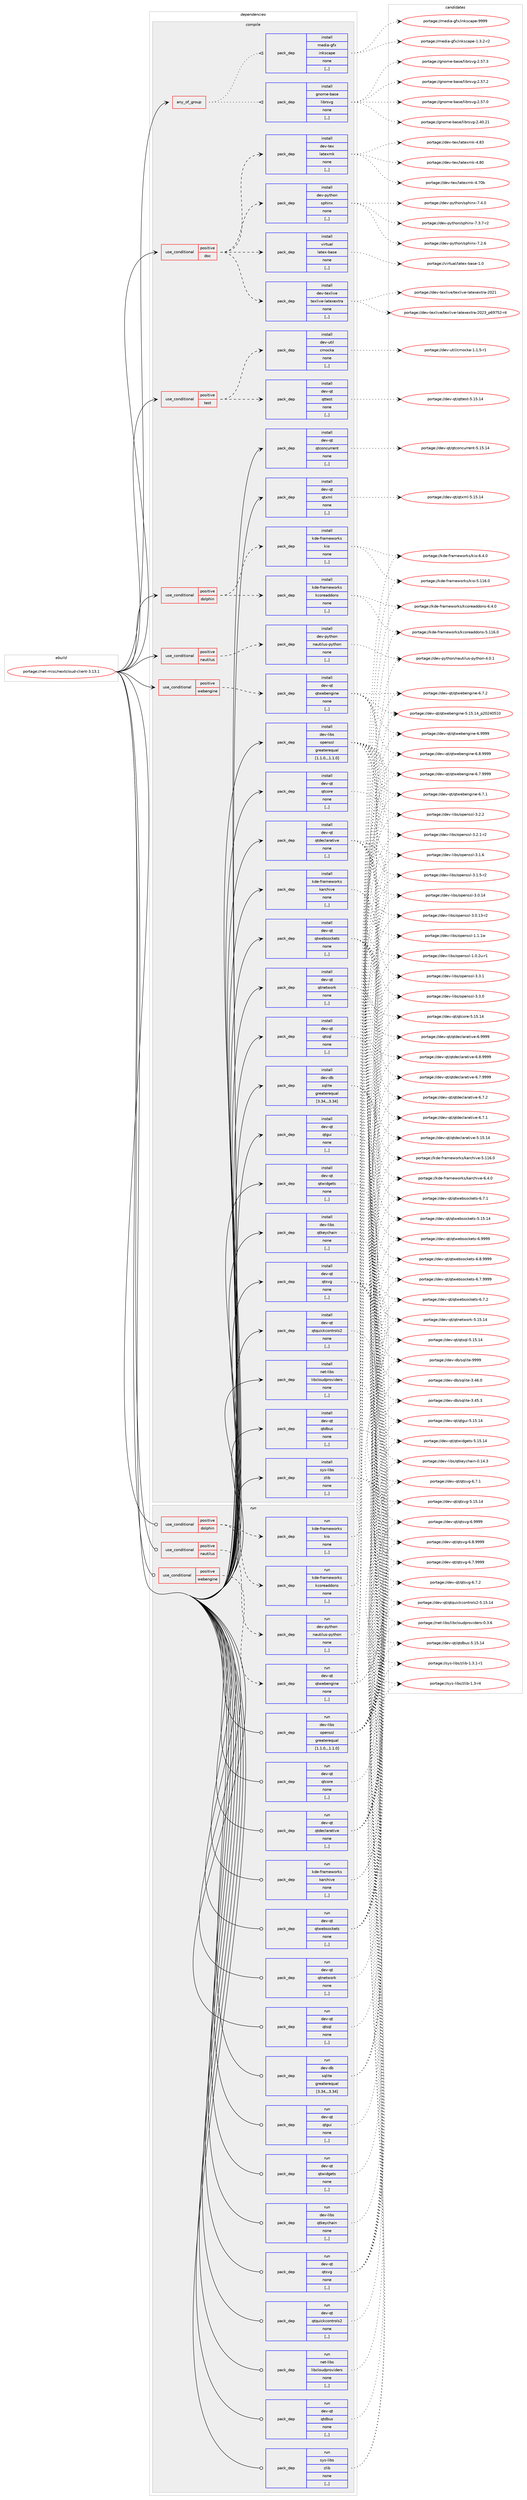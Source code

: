 digraph prolog {

# *************
# Graph options
# *************

newrank=true;
concentrate=true;
compound=true;
graph [rankdir=LR,fontname=Helvetica,fontsize=10,ranksep=1.5];#, ranksep=2.5, nodesep=0.2];
edge  [arrowhead=vee];
node  [fontname=Helvetica,fontsize=10];

# **********
# The ebuild
# **********

subgraph cluster_leftcol {
color=gray;
rank=same;
label=<<i>ebuild</i>>;
id [label="portage://net-misc/nextcloud-client-3.13.1", color=red, width=4, href="../net-misc/nextcloud-client-3.13.1.svg"];
}

# ****************
# The dependencies
# ****************

subgraph cluster_midcol {
color=gray;
label=<<i>dependencies</i>>;
subgraph cluster_compile {
fillcolor="#eeeeee";
style=filled;
label=<<i>compile</i>>;
subgraph any2489 {
dependency370262 [label=<<TABLE BORDER="0" CELLBORDER="1" CELLSPACING="0" CELLPADDING="4"><TR><TD CELLPADDING="10">any_of_group</TD></TR></TABLE>>, shape=none, color=red];subgraph pack269996 {
dependency370263 [label=<<TABLE BORDER="0" CELLBORDER="1" CELLSPACING="0" CELLPADDING="4" WIDTH="220"><TR><TD ROWSPAN="6" CELLPADDING="30">pack_dep</TD></TR><TR><TD WIDTH="110">install</TD></TR><TR><TD>gnome-base</TD></TR><TR><TD>librsvg</TD></TR><TR><TD>none</TD></TR><TR><TD>[,,]</TD></TR></TABLE>>, shape=none, color=blue];
}
dependency370262:e -> dependency370263:w [weight=20,style="dotted",arrowhead="oinv"];
subgraph pack269997 {
dependency370264 [label=<<TABLE BORDER="0" CELLBORDER="1" CELLSPACING="0" CELLPADDING="4" WIDTH="220"><TR><TD ROWSPAN="6" CELLPADDING="30">pack_dep</TD></TR><TR><TD WIDTH="110">install</TD></TR><TR><TD>media-gfx</TD></TR><TR><TD>inkscape</TD></TR><TR><TD>none</TD></TR><TR><TD>[,,]</TD></TR></TABLE>>, shape=none, color=blue];
}
dependency370262:e -> dependency370264:w [weight=20,style="dotted",arrowhead="oinv"];
}
id:e -> dependency370262:w [weight=20,style="solid",arrowhead="vee"];
subgraph cond97590 {
dependency370265 [label=<<TABLE BORDER="0" CELLBORDER="1" CELLSPACING="0" CELLPADDING="4"><TR><TD ROWSPAN="3" CELLPADDING="10">use_conditional</TD></TR><TR><TD>positive</TD></TR><TR><TD>doc</TD></TR></TABLE>>, shape=none, color=red];
subgraph pack269998 {
dependency370266 [label=<<TABLE BORDER="0" CELLBORDER="1" CELLSPACING="0" CELLPADDING="4" WIDTH="220"><TR><TD ROWSPAN="6" CELLPADDING="30">pack_dep</TD></TR><TR><TD WIDTH="110">install</TD></TR><TR><TD>dev-python</TD></TR><TR><TD>sphinx</TD></TR><TR><TD>none</TD></TR><TR><TD>[,,]</TD></TR></TABLE>>, shape=none, color=blue];
}
dependency370265:e -> dependency370266:w [weight=20,style="dashed",arrowhead="vee"];
subgraph pack269999 {
dependency370267 [label=<<TABLE BORDER="0" CELLBORDER="1" CELLSPACING="0" CELLPADDING="4" WIDTH="220"><TR><TD ROWSPAN="6" CELLPADDING="30">pack_dep</TD></TR><TR><TD WIDTH="110">install</TD></TR><TR><TD>dev-tex</TD></TR><TR><TD>latexmk</TD></TR><TR><TD>none</TD></TR><TR><TD>[,,]</TD></TR></TABLE>>, shape=none, color=blue];
}
dependency370265:e -> dependency370267:w [weight=20,style="dashed",arrowhead="vee"];
subgraph pack270000 {
dependency370268 [label=<<TABLE BORDER="0" CELLBORDER="1" CELLSPACING="0" CELLPADDING="4" WIDTH="220"><TR><TD ROWSPAN="6" CELLPADDING="30">pack_dep</TD></TR><TR><TD WIDTH="110">install</TD></TR><TR><TD>dev-texlive</TD></TR><TR><TD>texlive-latexextra</TD></TR><TR><TD>none</TD></TR><TR><TD>[,,]</TD></TR></TABLE>>, shape=none, color=blue];
}
dependency370265:e -> dependency370268:w [weight=20,style="dashed",arrowhead="vee"];
subgraph pack270001 {
dependency370269 [label=<<TABLE BORDER="0" CELLBORDER="1" CELLSPACING="0" CELLPADDING="4" WIDTH="220"><TR><TD ROWSPAN="6" CELLPADDING="30">pack_dep</TD></TR><TR><TD WIDTH="110">install</TD></TR><TR><TD>virtual</TD></TR><TR><TD>latex-base</TD></TR><TR><TD>none</TD></TR><TR><TD>[,,]</TD></TR></TABLE>>, shape=none, color=blue];
}
dependency370265:e -> dependency370269:w [weight=20,style="dashed",arrowhead="vee"];
}
id:e -> dependency370265:w [weight=20,style="solid",arrowhead="vee"];
subgraph cond97591 {
dependency370270 [label=<<TABLE BORDER="0" CELLBORDER="1" CELLSPACING="0" CELLPADDING="4"><TR><TD ROWSPAN="3" CELLPADDING="10">use_conditional</TD></TR><TR><TD>positive</TD></TR><TR><TD>dolphin</TD></TR></TABLE>>, shape=none, color=red];
subgraph pack270002 {
dependency370271 [label=<<TABLE BORDER="0" CELLBORDER="1" CELLSPACING="0" CELLPADDING="4" WIDTH="220"><TR><TD ROWSPAN="6" CELLPADDING="30">pack_dep</TD></TR><TR><TD WIDTH="110">install</TD></TR><TR><TD>kde-frameworks</TD></TR><TR><TD>kcoreaddons</TD></TR><TR><TD>none</TD></TR><TR><TD>[,,]</TD></TR></TABLE>>, shape=none, color=blue];
}
dependency370270:e -> dependency370271:w [weight=20,style="dashed",arrowhead="vee"];
subgraph pack270003 {
dependency370272 [label=<<TABLE BORDER="0" CELLBORDER="1" CELLSPACING="0" CELLPADDING="4" WIDTH="220"><TR><TD ROWSPAN="6" CELLPADDING="30">pack_dep</TD></TR><TR><TD WIDTH="110">install</TD></TR><TR><TD>kde-frameworks</TD></TR><TR><TD>kio</TD></TR><TR><TD>none</TD></TR><TR><TD>[,,]</TD></TR></TABLE>>, shape=none, color=blue];
}
dependency370270:e -> dependency370272:w [weight=20,style="dashed",arrowhead="vee"];
}
id:e -> dependency370270:w [weight=20,style="solid",arrowhead="vee"];
subgraph cond97592 {
dependency370273 [label=<<TABLE BORDER="0" CELLBORDER="1" CELLSPACING="0" CELLPADDING="4"><TR><TD ROWSPAN="3" CELLPADDING="10">use_conditional</TD></TR><TR><TD>positive</TD></TR><TR><TD>nautilus</TD></TR></TABLE>>, shape=none, color=red];
subgraph pack270004 {
dependency370274 [label=<<TABLE BORDER="0" CELLBORDER="1" CELLSPACING="0" CELLPADDING="4" WIDTH="220"><TR><TD ROWSPAN="6" CELLPADDING="30">pack_dep</TD></TR><TR><TD WIDTH="110">install</TD></TR><TR><TD>dev-python</TD></TR><TR><TD>nautilus-python</TD></TR><TR><TD>none</TD></TR><TR><TD>[,,]</TD></TR></TABLE>>, shape=none, color=blue];
}
dependency370273:e -> dependency370274:w [weight=20,style="dashed",arrowhead="vee"];
}
id:e -> dependency370273:w [weight=20,style="solid",arrowhead="vee"];
subgraph cond97593 {
dependency370275 [label=<<TABLE BORDER="0" CELLBORDER="1" CELLSPACING="0" CELLPADDING="4"><TR><TD ROWSPAN="3" CELLPADDING="10">use_conditional</TD></TR><TR><TD>positive</TD></TR><TR><TD>test</TD></TR></TABLE>>, shape=none, color=red];
subgraph pack270005 {
dependency370276 [label=<<TABLE BORDER="0" CELLBORDER="1" CELLSPACING="0" CELLPADDING="4" WIDTH="220"><TR><TD ROWSPAN="6" CELLPADDING="30">pack_dep</TD></TR><TR><TD WIDTH="110">install</TD></TR><TR><TD>dev-qt</TD></TR><TR><TD>qttest</TD></TR><TR><TD>none</TD></TR><TR><TD>[,,]</TD></TR></TABLE>>, shape=none, color=blue];
}
dependency370275:e -> dependency370276:w [weight=20,style="dashed",arrowhead="vee"];
subgraph pack270006 {
dependency370277 [label=<<TABLE BORDER="0" CELLBORDER="1" CELLSPACING="0" CELLPADDING="4" WIDTH="220"><TR><TD ROWSPAN="6" CELLPADDING="30">pack_dep</TD></TR><TR><TD WIDTH="110">install</TD></TR><TR><TD>dev-util</TD></TR><TR><TD>cmocka</TD></TR><TR><TD>none</TD></TR><TR><TD>[,,]</TD></TR></TABLE>>, shape=none, color=blue];
}
dependency370275:e -> dependency370277:w [weight=20,style="dashed",arrowhead="vee"];
}
id:e -> dependency370275:w [weight=20,style="solid",arrowhead="vee"];
subgraph cond97594 {
dependency370278 [label=<<TABLE BORDER="0" CELLBORDER="1" CELLSPACING="0" CELLPADDING="4"><TR><TD ROWSPAN="3" CELLPADDING="10">use_conditional</TD></TR><TR><TD>positive</TD></TR><TR><TD>webengine</TD></TR></TABLE>>, shape=none, color=red];
subgraph pack270007 {
dependency370279 [label=<<TABLE BORDER="0" CELLBORDER="1" CELLSPACING="0" CELLPADDING="4" WIDTH="220"><TR><TD ROWSPAN="6" CELLPADDING="30">pack_dep</TD></TR><TR><TD WIDTH="110">install</TD></TR><TR><TD>dev-qt</TD></TR><TR><TD>qtwebengine</TD></TR><TR><TD>none</TD></TR><TR><TD>[,,]</TD></TR></TABLE>>, shape=none, color=blue];
}
dependency370278:e -> dependency370279:w [weight=20,style="dashed",arrowhead="vee"];
}
id:e -> dependency370278:w [weight=20,style="solid",arrowhead="vee"];
subgraph pack270008 {
dependency370280 [label=<<TABLE BORDER="0" CELLBORDER="1" CELLSPACING="0" CELLPADDING="4" WIDTH="220"><TR><TD ROWSPAN="6" CELLPADDING="30">pack_dep</TD></TR><TR><TD WIDTH="110">install</TD></TR><TR><TD>dev-db</TD></TR><TR><TD>sqlite</TD></TR><TR><TD>greaterequal</TD></TR><TR><TD>[3.34,,,3.34]</TD></TR></TABLE>>, shape=none, color=blue];
}
id:e -> dependency370280:w [weight=20,style="solid",arrowhead="vee"];
subgraph pack270009 {
dependency370281 [label=<<TABLE BORDER="0" CELLBORDER="1" CELLSPACING="0" CELLPADDING="4" WIDTH="220"><TR><TD ROWSPAN="6" CELLPADDING="30">pack_dep</TD></TR><TR><TD WIDTH="110">install</TD></TR><TR><TD>dev-libs</TD></TR><TR><TD>openssl</TD></TR><TR><TD>greaterequal</TD></TR><TR><TD>[1.1.0,,,1.1.0]</TD></TR></TABLE>>, shape=none, color=blue];
}
id:e -> dependency370281:w [weight=20,style="solid",arrowhead="vee"];
subgraph pack270010 {
dependency370282 [label=<<TABLE BORDER="0" CELLBORDER="1" CELLSPACING="0" CELLPADDING="4" WIDTH="220"><TR><TD ROWSPAN="6" CELLPADDING="30">pack_dep</TD></TR><TR><TD WIDTH="110">install</TD></TR><TR><TD>dev-libs</TD></TR><TR><TD>qtkeychain</TD></TR><TR><TD>none</TD></TR><TR><TD>[,,]</TD></TR></TABLE>>, shape=none, color=blue];
}
id:e -> dependency370282:w [weight=20,style="solid",arrowhead="vee"];
subgraph pack270011 {
dependency370283 [label=<<TABLE BORDER="0" CELLBORDER="1" CELLSPACING="0" CELLPADDING="4" WIDTH="220"><TR><TD ROWSPAN="6" CELLPADDING="30">pack_dep</TD></TR><TR><TD WIDTH="110">install</TD></TR><TR><TD>dev-qt</TD></TR><TR><TD>qtconcurrent</TD></TR><TR><TD>none</TD></TR><TR><TD>[,,]</TD></TR></TABLE>>, shape=none, color=blue];
}
id:e -> dependency370283:w [weight=20,style="solid",arrowhead="vee"];
subgraph pack270012 {
dependency370284 [label=<<TABLE BORDER="0" CELLBORDER="1" CELLSPACING="0" CELLPADDING="4" WIDTH="220"><TR><TD ROWSPAN="6" CELLPADDING="30">pack_dep</TD></TR><TR><TD WIDTH="110">install</TD></TR><TR><TD>dev-qt</TD></TR><TR><TD>qtcore</TD></TR><TR><TD>none</TD></TR><TR><TD>[,,]</TD></TR></TABLE>>, shape=none, color=blue];
}
id:e -> dependency370284:w [weight=20,style="solid",arrowhead="vee"];
subgraph pack270013 {
dependency370285 [label=<<TABLE BORDER="0" CELLBORDER="1" CELLSPACING="0" CELLPADDING="4" WIDTH="220"><TR><TD ROWSPAN="6" CELLPADDING="30">pack_dep</TD></TR><TR><TD WIDTH="110">install</TD></TR><TR><TD>dev-qt</TD></TR><TR><TD>qtdbus</TD></TR><TR><TD>none</TD></TR><TR><TD>[,,]</TD></TR></TABLE>>, shape=none, color=blue];
}
id:e -> dependency370285:w [weight=20,style="solid",arrowhead="vee"];
subgraph pack270014 {
dependency370286 [label=<<TABLE BORDER="0" CELLBORDER="1" CELLSPACING="0" CELLPADDING="4" WIDTH="220"><TR><TD ROWSPAN="6" CELLPADDING="30">pack_dep</TD></TR><TR><TD WIDTH="110">install</TD></TR><TR><TD>dev-qt</TD></TR><TR><TD>qtdeclarative</TD></TR><TR><TD>none</TD></TR><TR><TD>[,,]</TD></TR></TABLE>>, shape=none, color=blue];
}
id:e -> dependency370286:w [weight=20,style="solid",arrowhead="vee"];
subgraph pack270015 {
dependency370287 [label=<<TABLE BORDER="0" CELLBORDER="1" CELLSPACING="0" CELLPADDING="4" WIDTH="220"><TR><TD ROWSPAN="6" CELLPADDING="30">pack_dep</TD></TR><TR><TD WIDTH="110">install</TD></TR><TR><TD>dev-qt</TD></TR><TR><TD>qtgui</TD></TR><TR><TD>none</TD></TR><TR><TD>[,,]</TD></TR></TABLE>>, shape=none, color=blue];
}
id:e -> dependency370287:w [weight=20,style="solid",arrowhead="vee"];
subgraph pack270016 {
dependency370288 [label=<<TABLE BORDER="0" CELLBORDER="1" CELLSPACING="0" CELLPADDING="4" WIDTH="220"><TR><TD ROWSPAN="6" CELLPADDING="30">pack_dep</TD></TR><TR><TD WIDTH="110">install</TD></TR><TR><TD>dev-qt</TD></TR><TR><TD>qtnetwork</TD></TR><TR><TD>none</TD></TR><TR><TD>[,,]</TD></TR></TABLE>>, shape=none, color=blue];
}
id:e -> dependency370288:w [weight=20,style="solid",arrowhead="vee"];
subgraph pack270017 {
dependency370289 [label=<<TABLE BORDER="0" CELLBORDER="1" CELLSPACING="0" CELLPADDING="4" WIDTH="220"><TR><TD ROWSPAN="6" CELLPADDING="30">pack_dep</TD></TR><TR><TD WIDTH="110">install</TD></TR><TR><TD>dev-qt</TD></TR><TR><TD>qtquickcontrols2</TD></TR><TR><TD>none</TD></TR><TR><TD>[,,]</TD></TR></TABLE>>, shape=none, color=blue];
}
id:e -> dependency370289:w [weight=20,style="solid",arrowhead="vee"];
subgraph pack270018 {
dependency370290 [label=<<TABLE BORDER="0" CELLBORDER="1" CELLSPACING="0" CELLPADDING="4" WIDTH="220"><TR><TD ROWSPAN="6" CELLPADDING="30">pack_dep</TD></TR><TR><TD WIDTH="110">install</TD></TR><TR><TD>dev-qt</TD></TR><TR><TD>qtsql</TD></TR><TR><TD>none</TD></TR><TR><TD>[,,]</TD></TR></TABLE>>, shape=none, color=blue];
}
id:e -> dependency370290:w [weight=20,style="solid",arrowhead="vee"];
subgraph pack270019 {
dependency370291 [label=<<TABLE BORDER="0" CELLBORDER="1" CELLSPACING="0" CELLPADDING="4" WIDTH="220"><TR><TD ROWSPAN="6" CELLPADDING="30">pack_dep</TD></TR><TR><TD WIDTH="110">install</TD></TR><TR><TD>dev-qt</TD></TR><TR><TD>qtsvg</TD></TR><TR><TD>none</TD></TR><TR><TD>[,,]</TD></TR></TABLE>>, shape=none, color=blue];
}
id:e -> dependency370291:w [weight=20,style="solid",arrowhead="vee"];
subgraph pack270020 {
dependency370292 [label=<<TABLE BORDER="0" CELLBORDER="1" CELLSPACING="0" CELLPADDING="4" WIDTH="220"><TR><TD ROWSPAN="6" CELLPADDING="30">pack_dep</TD></TR><TR><TD WIDTH="110">install</TD></TR><TR><TD>dev-qt</TD></TR><TR><TD>qtwebsockets</TD></TR><TR><TD>none</TD></TR><TR><TD>[,,]</TD></TR></TABLE>>, shape=none, color=blue];
}
id:e -> dependency370292:w [weight=20,style="solid",arrowhead="vee"];
subgraph pack270021 {
dependency370293 [label=<<TABLE BORDER="0" CELLBORDER="1" CELLSPACING="0" CELLPADDING="4" WIDTH="220"><TR><TD ROWSPAN="6" CELLPADDING="30">pack_dep</TD></TR><TR><TD WIDTH="110">install</TD></TR><TR><TD>dev-qt</TD></TR><TR><TD>qtwidgets</TD></TR><TR><TD>none</TD></TR><TR><TD>[,,]</TD></TR></TABLE>>, shape=none, color=blue];
}
id:e -> dependency370293:w [weight=20,style="solid",arrowhead="vee"];
subgraph pack270022 {
dependency370294 [label=<<TABLE BORDER="0" CELLBORDER="1" CELLSPACING="0" CELLPADDING="4" WIDTH="220"><TR><TD ROWSPAN="6" CELLPADDING="30">pack_dep</TD></TR><TR><TD WIDTH="110">install</TD></TR><TR><TD>dev-qt</TD></TR><TR><TD>qtxml</TD></TR><TR><TD>none</TD></TR><TR><TD>[,,]</TD></TR></TABLE>>, shape=none, color=blue];
}
id:e -> dependency370294:w [weight=20,style="solid",arrowhead="vee"];
subgraph pack270023 {
dependency370295 [label=<<TABLE BORDER="0" CELLBORDER="1" CELLSPACING="0" CELLPADDING="4" WIDTH="220"><TR><TD ROWSPAN="6" CELLPADDING="30">pack_dep</TD></TR><TR><TD WIDTH="110">install</TD></TR><TR><TD>kde-frameworks</TD></TR><TR><TD>karchive</TD></TR><TR><TD>none</TD></TR><TR><TD>[,,]</TD></TR></TABLE>>, shape=none, color=blue];
}
id:e -> dependency370295:w [weight=20,style="solid",arrowhead="vee"];
subgraph pack270024 {
dependency370296 [label=<<TABLE BORDER="0" CELLBORDER="1" CELLSPACING="0" CELLPADDING="4" WIDTH="220"><TR><TD ROWSPAN="6" CELLPADDING="30">pack_dep</TD></TR><TR><TD WIDTH="110">install</TD></TR><TR><TD>net-libs</TD></TR><TR><TD>libcloudproviders</TD></TR><TR><TD>none</TD></TR><TR><TD>[,,]</TD></TR></TABLE>>, shape=none, color=blue];
}
id:e -> dependency370296:w [weight=20,style="solid",arrowhead="vee"];
subgraph pack270025 {
dependency370297 [label=<<TABLE BORDER="0" CELLBORDER="1" CELLSPACING="0" CELLPADDING="4" WIDTH="220"><TR><TD ROWSPAN="6" CELLPADDING="30">pack_dep</TD></TR><TR><TD WIDTH="110">install</TD></TR><TR><TD>sys-libs</TD></TR><TR><TD>zlib</TD></TR><TR><TD>none</TD></TR><TR><TD>[,,]</TD></TR></TABLE>>, shape=none, color=blue];
}
id:e -> dependency370297:w [weight=20,style="solid",arrowhead="vee"];
}
subgraph cluster_compileandrun {
fillcolor="#eeeeee";
style=filled;
label=<<i>compile and run</i>>;
}
subgraph cluster_run {
fillcolor="#eeeeee";
style=filled;
label=<<i>run</i>>;
subgraph cond97595 {
dependency370298 [label=<<TABLE BORDER="0" CELLBORDER="1" CELLSPACING="0" CELLPADDING="4"><TR><TD ROWSPAN="3" CELLPADDING="10">use_conditional</TD></TR><TR><TD>positive</TD></TR><TR><TD>dolphin</TD></TR></TABLE>>, shape=none, color=red];
subgraph pack270026 {
dependency370299 [label=<<TABLE BORDER="0" CELLBORDER="1" CELLSPACING="0" CELLPADDING="4" WIDTH="220"><TR><TD ROWSPAN="6" CELLPADDING="30">pack_dep</TD></TR><TR><TD WIDTH="110">run</TD></TR><TR><TD>kde-frameworks</TD></TR><TR><TD>kcoreaddons</TD></TR><TR><TD>none</TD></TR><TR><TD>[,,]</TD></TR></TABLE>>, shape=none, color=blue];
}
dependency370298:e -> dependency370299:w [weight=20,style="dashed",arrowhead="vee"];
subgraph pack270027 {
dependency370300 [label=<<TABLE BORDER="0" CELLBORDER="1" CELLSPACING="0" CELLPADDING="4" WIDTH="220"><TR><TD ROWSPAN="6" CELLPADDING="30">pack_dep</TD></TR><TR><TD WIDTH="110">run</TD></TR><TR><TD>kde-frameworks</TD></TR><TR><TD>kio</TD></TR><TR><TD>none</TD></TR><TR><TD>[,,]</TD></TR></TABLE>>, shape=none, color=blue];
}
dependency370298:e -> dependency370300:w [weight=20,style="dashed",arrowhead="vee"];
}
id:e -> dependency370298:w [weight=20,style="solid",arrowhead="odot"];
subgraph cond97596 {
dependency370301 [label=<<TABLE BORDER="0" CELLBORDER="1" CELLSPACING="0" CELLPADDING="4"><TR><TD ROWSPAN="3" CELLPADDING="10">use_conditional</TD></TR><TR><TD>positive</TD></TR><TR><TD>nautilus</TD></TR></TABLE>>, shape=none, color=red];
subgraph pack270028 {
dependency370302 [label=<<TABLE BORDER="0" CELLBORDER="1" CELLSPACING="0" CELLPADDING="4" WIDTH="220"><TR><TD ROWSPAN="6" CELLPADDING="30">pack_dep</TD></TR><TR><TD WIDTH="110">run</TD></TR><TR><TD>dev-python</TD></TR><TR><TD>nautilus-python</TD></TR><TR><TD>none</TD></TR><TR><TD>[,,]</TD></TR></TABLE>>, shape=none, color=blue];
}
dependency370301:e -> dependency370302:w [weight=20,style="dashed",arrowhead="vee"];
}
id:e -> dependency370301:w [weight=20,style="solid",arrowhead="odot"];
subgraph cond97597 {
dependency370303 [label=<<TABLE BORDER="0" CELLBORDER="1" CELLSPACING="0" CELLPADDING="4"><TR><TD ROWSPAN="3" CELLPADDING="10">use_conditional</TD></TR><TR><TD>positive</TD></TR><TR><TD>webengine</TD></TR></TABLE>>, shape=none, color=red];
subgraph pack270029 {
dependency370304 [label=<<TABLE BORDER="0" CELLBORDER="1" CELLSPACING="0" CELLPADDING="4" WIDTH="220"><TR><TD ROWSPAN="6" CELLPADDING="30">pack_dep</TD></TR><TR><TD WIDTH="110">run</TD></TR><TR><TD>dev-qt</TD></TR><TR><TD>qtwebengine</TD></TR><TR><TD>none</TD></TR><TR><TD>[,,]</TD></TR></TABLE>>, shape=none, color=blue];
}
dependency370303:e -> dependency370304:w [weight=20,style="dashed",arrowhead="vee"];
}
id:e -> dependency370303:w [weight=20,style="solid",arrowhead="odot"];
subgraph pack270030 {
dependency370305 [label=<<TABLE BORDER="0" CELLBORDER="1" CELLSPACING="0" CELLPADDING="4" WIDTH="220"><TR><TD ROWSPAN="6" CELLPADDING="30">pack_dep</TD></TR><TR><TD WIDTH="110">run</TD></TR><TR><TD>dev-db</TD></TR><TR><TD>sqlite</TD></TR><TR><TD>greaterequal</TD></TR><TR><TD>[3.34,,,3.34]</TD></TR></TABLE>>, shape=none, color=blue];
}
id:e -> dependency370305:w [weight=20,style="solid",arrowhead="odot"];
subgraph pack270031 {
dependency370306 [label=<<TABLE BORDER="0" CELLBORDER="1" CELLSPACING="0" CELLPADDING="4" WIDTH="220"><TR><TD ROWSPAN="6" CELLPADDING="30">pack_dep</TD></TR><TR><TD WIDTH="110">run</TD></TR><TR><TD>dev-libs</TD></TR><TR><TD>openssl</TD></TR><TR><TD>greaterequal</TD></TR><TR><TD>[1.1.0,,,1.1.0]</TD></TR></TABLE>>, shape=none, color=blue];
}
id:e -> dependency370306:w [weight=20,style="solid",arrowhead="odot"];
subgraph pack270032 {
dependency370307 [label=<<TABLE BORDER="0" CELLBORDER="1" CELLSPACING="0" CELLPADDING="4" WIDTH="220"><TR><TD ROWSPAN="6" CELLPADDING="30">pack_dep</TD></TR><TR><TD WIDTH="110">run</TD></TR><TR><TD>dev-libs</TD></TR><TR><TD>qtkeychain</TD></TR><TR><TD>none</TD></TR><TR><TD>[,,]</TD></TR></TABLE>>, shape=none, color=blue];
}
id:e -> dependency370307:w [weight=20,style="solid",arrowhead="odot"];
subgraph pack270033 {
dependency370308 [label=<<TABLE BORDER="0" CELLBORDER="1" CELLSPACING="0" CELLPADDING="4" WIDTH="220"><TR><TD ROWSPAN="6" CELLPADDING="30">pack_dep</TD></TR><TR><TD WIDTH="110">run</TD></TR><TR><TD>dev-qt</TD></TR><TR><TD>qtcore</TD></TR><TR><TD>none</TD></TR><TR><TD>[,,]</TD></TR></TABLE>>, shape=none, color=blue];
}
id:e -> dependency370308:w [weight=20,style="solid",arrowhead="odot"];
subgraph pack270034 {
dependency370309 [label=<<TABLE BORDER="0" CELLBORDER="1" CELLSPACING="0" CELLPADDING="4" WIDTH="220"><TR><TD ROWSPAN="6" CELLPADDING="30">pack_dep</TD></TR><TR><TD WIDTH="110">run</TD></TR><TR><TD>dev-qt</TD></TR><TR><TD>qtdbus</TD></TR><TR><TD>none</TD></TR><TR><TD>[,,]</TD></TR></TABLE>>, shape=none, color=blue];
}
id:e -> dependency370309:w [weight=20,style="solid",arrowhead="odot"];
subgraph pack270035 {
dependency370310 [label=<<TABLE BORDER="0" CELLBORDER="1" CELLSPACING="0" CELLPADDING="4" WIDTH="220"><TR><TD ROWSPAN="6" CELLPADDING="30">pack_dep</TD></TR><TR><TD WIDTH="110">run</TD></TR><TR><TD>dev-qt</TD></TR><TR><TD>qtdeclarative</TD></TR><TR><TD>none</TD></TR><TR><TD>[,,]</TD></TR></TABLE>>, shape=none, color=blue];
}
id:e -> dependency370310:w [weight=20,style="solid",arrowhead="odot"];
subgraph pack270036 {
dependency370311 [label=<<TABLE BORDER="0" CELLBORDER="1" CELLSPACING="0" CELLPADDING="4" WIDTH="220"><TR><TD ROWSPAN="6" CELLPADDING="30">pack_dep</TD></TR><TR><TD WIDTH="110">run</TD></TR><TR><TD>dev-qt</TD></TR><TR><TD>qtgui</TD></TR><TR><TD>none</TD></TR><TR><TD>[,,]</TD></TR></TABLE>>, shape=none, color=blue];
}
id:e -> dependency370311:w [weight=20,style="solid",arrowhead="odot"];
subgraph pack270037 {
dependency370312 [label=<<TABLE BORDER="0" CELLBORDER="1" CELLSPACING="0" CELLPADDING="4" WIDTH="220"><TR><TD ROWSPAN="6" CELLPADDING="30">pack_dep</TD></TR><TR><TD WIDTH="110">run</TD></TR><TR><TD>dev-qt</TD></TR><TR><TD>qtnetwork</TD></TR><TR><TD>none</TD></TR><TR><TD>[,,]</TD></TR></TABLE>>, shape=none, color=blue];
}
id:e -> dependency370312:w [weight=20,style="solid",arrowhead="odot"];
subgraph pack270038 {
dependency370313 [label=<<TABLE BORDER="0" CELLBORDER="1" CELLSPACING="0" CELLPADDING="4" WIDTH="220"><TR><TD ROWSPAN="6" CELLPADDING="30">pack_dep</TD></TR><TR><TD WIDTH="110">run</TD></TR><TR><TD>dev-qt</TD></TR><TR><TD>qtquickcontrols2</TD></TR><TR><TD>none</TD></TR><TR><TD>[,,]</TD></TR></TABLE>>, shape=none, color=blue];
}
id:e -> dependency370313:w [weight=20,style="solid",arrowhead="odot"];
subgraph pack270039 {
dependency370314 [label=<<TABLE BORDER="0" CELLBORDER="1" CELLSPACING="0" CELLPADDING="4" WIDTH="220"><TR><TD ROWSPAN="6" CELLPADDING="30">pack_dep</TD></TR><TR><TD WIDTH="110">run</TD></TR><TR><TD>dev-qt</TD></TR><TR><TD>qtsql</TD></TR><TR><TD>none</TD></TR><TR><TD>[,,]</TD></TR></TABLE>>, shape=none, color=blue];
}
id:e -> dependency370314:w [weight=20,style="solid",arrowhead="odot"];
subgraph pack270040 {
dependency370315 [label=<<TABLE BORDER="0" CELLBORDER="1" CELLSPACING="0" CELLPADDING="4" WIDTH="220"><TR><TD ROWSPAN="6" CELLPADDING="30">pack_dep</TD></TR><TR><TD WIDTH="110">run</TD></TR><TR><TD>dev-qt</TD></TR><TR><TD>qtsvg</TD></TR><TR><TD>none</TD></TR><TR><TD>[,,]</TD></TR></TABLE>>, shape=none, color=blue];
}
id:e -> dependency370315:w [weight=20,style="solid",arrowhead="odot"];
subgraph pack270041 {
dependency370316 [label=<<TABLE BORDER="0" CELLBORDER="1" CELLSPACING="0" CELLPADDING="4" WIDTH="220"><TR><TD ROWSPAN="6" CELLPADDING="30">pack_dep</TD></TR><TR><TD WIDTH="110">run</TD></TR><TR><TD>dev-qt</TD></TR><TR><TD>qtwebsockets</TD></TR><TR><TD>none</TD></TR><TR><TD>[,,]</TD></TR></TABLE>>, shape=none, color=blue];
}
id:e -> dependency370316:w [weight=20,style="solid",arrowhead="odot"];
subgraph pack270042 {
dependency370317 [label=<<TABLE BORDER="0" CELLBORDER="1" CELLSPACING="0" CELLPADDING="4" WIDTH="220"><TR><TD ROWSPAN="6" CELLPADDING="30">pack_dep</TD></TR><TR><TD WIDTH="110">run</TD></TR><TR><TD>dev-qt</TD></TR><TR><TD>qtwidgets</TD></TR><TR><TD>none</TD></TR><TR><TD>[,,]</TD></TR></TABLE>>, shape=none, color=blue];
}
id:e -> dependency370317:w [weight=20,style="solid",arrowhead="odot"];
subgraph pack270043 {
dependency370318 [label=<<TABLE BORDER="0" CELLBORDER="1" CELLSPACING="0" CELLPADDING="4" WIDTH="220"><TR><TD ROWSPAN="6" CELLPADDING="30">pack_dep</TD></TR><TR><TD WIDTH="110">run</TD></TR><TR><TD>kde-frameworks</TD></TR><TR><TD>karchive</TD></TR><TR><TD>none</TD></TR><TR><TD>[,,]</TD></TR></TABLE>>, shape=none, color=blue];
}
id:e -> dependency370318:w [weight=20,style="solid",arrowhead="odot"];
subgraph pack270044 {
dependency370319 [label=<<TABLE BORDER="0" CELLBORDER="1" CELLSPACING="0" CELLPADDING="4" WIDTH="220"><TR><TD ROWSPAN="6" CELLPADDING="30">pack_dep</TD></TR><TR><TD WIDTH="110">run</TD></TR><TR><TD>net-libs</TD></TR><TR><TD>libcloudproviders</TD></TR><TR><TD>none</TD></TR><TR><TD>[,,]</TD></TR></TABLE>>, shape=none, color=blue];
}
id:e -> dependency370319:w [weight=20,style="solid",arrowhead="odot"];
subgraph pack270045 {
dependency370320 [label=<<TABLE BORDER="0" CELLBORDER="1" CELLSPACING="0" CELLPADDING="4" WIDTH="220"><TR><TD ROWSPAN="6" CELLPADDING="30">pack_dep</TD></TR><TR><TD WIDTH="110">run</TD></TR><TR><TD>sys-libs</TD></TR><TR><TD>zlib</TD></TR><TR><TD>none</TD></TR><TR><TD>[,,]</TD></TR></TABLE>>, shape=none, color=blue];
}
id:e -> dependency370320:w [weight=20,style="solid",arrowhead="odot"];
}
}

# **************
# The candidates
# **************

subgraph cluster_choices {
rank=same;
color=gray;
label=<<i>candidates</i>>;

subgraph choice269996 {
color=black;
nodesep=1;
choice103110111109101459897115101471081059811411511810345504653554651 [label="portage://gnome-base/librsvg-2.57.3", color=red, width=4,href="../gnome-base/librsvg-2.57.3.svg"];
choice103110111109101459897115101471081059811411511810345504653554650 [label="portage://gnome-base/librsvg-2.57.2", color=red, width=4,href="../gnome-base/librsvg-2.57.2.svg"];
choice103110111109101459897115101471081059811411511810345504653554648 [label="portage://gnome-base/librsvg-2.57.0", color=red, width=4,href="../gnome-base/librsvg-2.57.0.svg"];
choice10311011110910145989711510147108105981141151181034550465248465049 [label="portage://gnome-base/librsvg-2.40.21", color=red, width=4,href="../gnome-base/librsvg-2.40.21.svg"];
dependency370263:e -> choice103110111109101459897115101471081059811411511810345504653554651:w [style=dotted,weight="100"];
dependency370263:e -> choice103110111109101459897115101471081059811411511810345504653554650:w [style=dotted,weight="100"];
dependency370263:e -> choice103110111109101459897115101471081059811411511810345504653554648:w [style=dotted,weight="100"];
dependency370263:e -> choice10311011110910145989711510147108105981141151181034550465248465049:w [style=dotted,weight="100"];
}
subgraph choice269997 {
color=black;
nodesep=1;
choice10910110010597451031021204710511010711599971121014557575757 [label="portage://media-gfx/inkscape-9999", color=red, width=4,href="../media-gfx/inkscape-9999.svg"];
choice10910110010597451031021204710511010711599971121014549465146504511450 [label="portage://media-gfx/inkscape-1.3.2-r2", color=red, width=4,href="../media-gfx/inkscape-1.3.2-r2.svg"];
dependency370264:e -> choice10910110010597451031021204710511010711599971121014557575757:w [style=dotted,weight="100"];
dependency370264:e -> choice10910110010597451031021204710511010711599971121014549465146504511450:w [style=dotted,weight="100"];
}
subgraph choice269998 {
color=black;
nodesep=1;
choice1001011184511212111610411111047115112104105110120455546524648 [label="portage://dev-python/sphinx-7.4.0", color=red, width=4,href="../dev-python/sphinx-7.4.0.svg"];
choice10010111845112121116104111110471151121041051101204555465146554511450 [label="portage://dev-python/sphinx-7.3.7-r2", color=red, width=4,href="../dev-python/sphinx-7.3.7-r2.svg"];
choice1001011184511212111610411111047115112104105110120455546504654 [label="portage://dev-python/sphinx-7.2.6", color=red, width=4,href="../dev-python/sphinx-7.2.6.svg"];
dependency370266:e -> choice1001011184511212111610411111047115112104105110120455546524648:w [style=dotted,weight="100"];
dependency370266:e -> choice10010111845112121116104111110471151121041051101204555465146554511450:w [style=dotted,weight="100"];
dependency370266:e -> choice1001011184511212111610411111047115112104105110120455546504654:w [style=dotted,weight="100"];
}
subgraph choice269999 {
color=black;
nodesep=1;
choice1001011184511610112047108971161011201091074552465651 [label="portage://dev-tex/latexmk-4.83", color=red, width=4,href="../dev-tex/latexmk-4.83.svg"];
choice1001011184511610112047108971161011201091074552465648 [label="portage://dev-tex/latexmk-4.80", color=red, width=4,href="../dev-tex/latexmk-4.80.svg"];
choice100101118451161011204710897116101120109107455246554898 [label="portage://dev-tex/latexmk-4.70b", color=red, width=4,href="../dev-tex/latexmk-4.70b.svg"];
dependency370267:e -> choice1001011184511610112047108971161011201091074552465651:w [style=dotted,weight="100"];
dependency370267:e -> choice1001011184511610112047108971161011201091074552465648:w [style=dotted,weight="100"];
dependency370267:e -> choice100101118451161011204710897116101120109107455246554898:w [style=dotted,weight="100"];
}
subgraph choice270000 {
color=black;
nodesep=1;
choice100101118451161011201081051181014711610112010810511810145108971161011201011201161149745504850519511254575553504511452 [label="portage://dev-texlive/texlive-latexextra-2023_p69752-r4", color=red, width=4,href="../dev-texlive/texlive-latexextra-2023_p69752-r4.svg"];
choice10010111845116101120108105118101471161011201081051181014510897116101120101120116114974550485049 [label="portage://dev-texlive/texlive-latexextra-2021", color=red, width=4,href="../dev-texlive/texlive-latexextra-2021.svg"];
dependency370268:e -> choice100101118451161011201081051181014711610112010810511810145108971161011201011201161149745504850519511254575553504511452:w [style=dotted,weight="100"];
dependency370268:e -> choice10010111845116101120108105118101471161011201081051181014510897116101120101120116114974550485049:w [style=dotted,weight="100"];
}
subgraph choice270001 {
color=black;
nodesep=1;
choice11810511411611797108471089711610112045989711510145494648 [label="portage://virtual/latex-base-1.0", color=red, width=4,href="../virtual/latex-base-1.0.svg"];
dependency370269:e -> choice11810511411611797108471089711610112045989711510145494648:w [style=dotted,weight="100"];
}
subgraph choice270002 {
color=black;
nodesep=1;
choice1071001014510211497109101119111114107115471079911111410197100100111110115455446524648 [label="portage://kde-frameworks/kcoreaddons-6.4.0", color=red, width=4,href="../kde-frameworks/kcoreaddons-6.4.0.svg"];
choice10710010145102114971091011191111141071154710799111114101971001001111101154553464949544648 [label="portage://kde-frameworks/kcoreaddons-5.116.0", color=red, width=4,href="../kde-frameworks/kcoreaddons-5.116.0.svg"];
dependency370271:e -> choice1071001014510211497109101119111114107115471079911111410197100100111110115455446524648:w [style=dotted,weight="100"];
dependency370271:e -> choice10710010145102114971091011191111141071154710799111114101971001001111101154553464949544648:w [style=dotted,weight="100"];
}
subgraph choice270003 {
color=black;
nodesep=1;
choice107100101451021149710910111911111410711547107105111455446524648 [label="portage://kde-frameworks/kio-6.4.0", color=red, width=4,href="../kde-frameworks/kio-6.4.0.svg"];
choice1071001014510211497109101119111114107115471071051114553464949544648 [label="portage://kde-frameworks/kio-5.116.0", color=red, width=4,href="../kde-frameworks/kio-5.116.0.svg"];
dependency370272:e -> choice107100101451021149710910111911111410711547107105111455446524648:w [style=dotted,weight="100"];
dependency370272:e -> choice1071001014510211497109101119111114107115471071051114553464949544648:w [style=dotted,weight="100"];
}
subgraph choice270004 {
color=black;
nodesep=1;
choice10010111845112121116104111110471109711711610510811711545112121116104111110455246484649 [label="portage://dev-python/nautilus-python-4.0.1", color=red, width=4,href="../dev-python/nautilus-python-4.0.1.svg"];
dependency370274:e -> choice10010111845112121116104111110471109711711610510811711545112121116104111110455246484649:w [style=dotted,weight="100"];
}
subgraph choice270005 {
color=black;
nodesep=1;
choice10010111845113116471131161161011151164553464953464952 [label="portage://dev-qt/qttest-5.15.14", color=red, width=4,href="../dev-qt/qttest-5.15.14.svg"];
dependency370276:e -> choice10010111845113116471131161161011151164553464953464952:w [style=dotted,weight="100"];
}
subgraph choice270006 {
color=black;
nodesep=1;
choice10010111845117116105108479910911199107974549464946534511449 [label="portage://dev-util/cmocka-1.1.5-r1", color=red, width=4,href="../dev-util/cmocka-1.1.5-r1.svg"];
dependency370277:e -> choice10010111845117116105108479910911199107974549464946534511449:w [style=dotted,weight="100"];
}
subgraph choice270007 {
color=black;
nodesep=1;
choice10010111845113116471131161191019810111010310511010145544657575757 [label="portage://dev-qt/qtwebengine-6.9999", color=red, width=4,href="../dev-qt/qtwebengine-6.9999.svg"];
choice100101118451131164711311611910198101110103105110101455446564657575757 [label="portage://dev-qt/qtwebengine-6.8.9999", color=red, width=4,href="../dev-qt/qtwebengine-6.8.9999.svg"];
choice100101118451131164711311611910198101110103105110101455446554657575757 [label="portage://dev-qt/qtwebengine-6.7.9999", color=red, width=4,href="../dev-qt/qtwebengine-6.7.9999.svg"];
choice100101118451131164711311611910198101110103105110101455446554650 [label="portage://dev-qt/qtwebengine-6.7.2", color=red, width=4,href="../dev-qt/qtwebengine-6.7.2.svg"];
choice100101118451131164711311611910198101110103105110101455446554649 [label="portage://dev-qt/qtwebengine-6.7.1", color=red, width=4,href="../dev-qt/qtwebengine-6.7.1.svg"];
choice1001011184511311647113116119101981011101031051101014553464953464952951125048505248534948 [label="portage://dev-qt/qtwebengine-5.15.14_p20240510", color=red, width=4,href="../dev-qt/qtwebengine-5.15.14_p20240510.svg"];
dependency370279:e -> choice10010111845113116471131161191019810111010310511010145544657575757:w [style=dotted,weight="100"];
dependency370279:e -> choice100101118451131164711311611910198101110103105110101455446564657575757:w [style=dotted,weight="100"];
dependency370279:e -> choice100101118451131164711311611910198101110103105110101455446554657575757:w [style=dotted,weight="100"];
dependency370279:e -> choice100101118451131164711311611910198101110103105110101455446554650:w [style=dotted,weight="100"];
dependency370279:e -> choice100101118451131164711311611910198101110103105110101455446554649:w [style=dotted,weight="100"];
dependency370279:e -> choice1001011184511311647113116119101981011101031051101014553464953464952951125048505248534948:w [style=dotted,weight="100"];
}
subgraph choice270008 {
color=black;
nodesep=1;
choice1001011184510098471151131081051161014557575757 [label="portage://dev-db/sqlite-9999", color=red, width=4,href="../dev-db/sqlite-9999.svg"];
choice10010111845100984711511310810511610145514652544648 [label="portage://dev-db/sqlite-3.46.0", color=red, width=4,href="../dev-db/sqlite-3.46.0.svg"];
choice10010111845100984711511310810511610145514652534651 [label="portage://dev-db/sqlite-3.45.3", color=red, width=4,href="../dev-db/sqlite-3.45.3.svg"];
dependency370280:e -> choice1001011184510098471151131081051161014557575757:w [style=dotted,weight="100"];
dependency370280:e -> choice10010111845100984711511310810511610145514652544648:w [style=dotted,weight="100"];
dependency370280:e -> choice10010111845100984711511310810511610145514652534651:w [style=dotted,weight="100"];
}
subgraph choice270009 {
color=black;
nodesep=1;
choice100101118451081059811547111112101110115115108455146514649 [label="portage://dev-libs/openssl-3.3.1", color=red, width=4,href="../dev-libs/openssl-3.3.1.svg"];
choice100101118451081059811547111112101110115115108455146514648 [label="portage://dev-libs/openssl-3.3.0", color=red, width=4,href="../dev-libs/openssl-3.3.0.svg"];
choice100101118451081059811547111112101110115115108455146504650 [label="portage://dev-libs/openssl-3.2.2", color=red, width=4,href="../dev-libs/openssl-3.2.2.svg"];
choice1001011184510810598115471111121011101151151084551465046494511450 [label="portage://dev-libs/openssl-3.2.1-r2", color=red, width=4,href="../dev-libs/openssl-3.2.1-r2.svg"];
choice100101118451081059811547111112101110115115108455146494654 [label="portage://dev-libs/openssl-3.1.6", color=red, width=4,href="../dev-libs/openssl-3.1.6.svg"];
choice1001011184510810598115471111121011101151151084551464946534511450 [label="portage://dev-libs/openssl-3.1.5-r2", color=red, width=4,href="../dev-libs/openssl-3.1.5-r2.svg"];
choice10010111845108105981154711111210111011511510845514648464952 [label="portage://dev-libs/openssl-3.0.14", color=red, width=4,href="../dev-libs/openssl-3.0.14.svg"];
choice100101118451081059811547111112101110115115108455146484649514511450 [label="portage://dev-libs/openssl-3.0.13-r2", color=red, width=4,href="../dev-libs/openssl-3.0.13-r2.svg"];
choice100101118451081059811547111112101110115115108454946494649119 [label="portage://dev-libs/openssl-1.1.1w", color=red, width=4,href="../dev-libs/openssl-1.1.1w.svg"];
choice1001011184510810598115471111121011101151151084549464846501174511449 [label="portage://dev-libs/openssl-1.0.2u-r1", color=red, width=4,href="../dev-libs/openssl-1.0.2u-r1.svg"];
dependency370281:e -> choice100101118451081059811547111112101110115115108455146514649:w [style=dotted,weight="100"];
dependency370281:e -> choice100101118451081059811547111112101110115115108455146514648:w [style=dotted,weight="100"];
dependency370281:e -> choice100101118451081059811547111112101110115115108455146504650:w [style=dotted,weight="100"];
dependency370281:e -> choice1001011184510810598115471111121011101151151084551465046494511450:w [style=dotted,weight="100"];
dependency370281:e -> choice100101118451081059811547111112101110115115108455146494654:w [style=dotted,weight="100"];
dependency370281:e -> choice1001011184510810598115471111121011101151151084551464946534511450:w [style=dotted,weight="100"];
dependency370281:e -> choice10010111845108105981154711111210111011511510845514648464952:w [style=dotted,weight="100"];
dependency370281:e -> choice100101118451081059811547111112101110115115108455146484649514511450:w [style=dotted,weight="100"];
dependency370281:e -> choice100101118451081059811547111112101110115115108454946494649119:w [style=dotted,weight="100"];
dependency370281:e -> choice1001011184510810598115471111121011101151151084549464846501174511449:w [style=dotted,weight="100"];
}
subgraph choice270010 {
color=black;
nodesep=1;
choice100101118451081059811547113116107101121991049710511045484649524651 [label="portage://dev-libs/qtkeychain-0.14.3", color=red, width=4,href="../dev-libs/qtkeychain-0.14.3.svg"];
dependency370282:e -> choice100101118451081059811547113116107101121991049710511045484649524651:w [style=dotted,weight="100"];
}
subgraph choice270011 {
color=black;
nodesep=1;
choice100101118451131164711311699111110991171141141011101164553464953464952 [label="portage://dev-qt/qtconcurrent-5.15.14", color=red, width=4,href="../dev-qt/qtconcurrent-5.15.14.svg"];
dependency370283:e -> choice100101118451131164711311699111110991171141141011101164553464953464952:w [style=dotted,weight="100"];
}
subgraph choice270012 {
color=black;
nodesep=1;
choice1001011184511311647113116991111141014553464953464952 [label="portage://dev-qt/qtcore-5.15.14", color=red, width=4,href="../dev-qt/qtcore-5.15.14.svg"];
dependency370284:e -> choice1001011184511311647113116991111141014553464953464952:w [style=dotted,weight="100"];
}
subgraph choice270013 {
color=black;
nodesep=1;
choice1001011184511311647113116100981171154553464953464952 [label="portage://dev-qt/qtdbus-5.15.14", color=red, width=4,href="../dev-qt/qtdbus-5.15.14.svg"];
dependency370285:e -> choice1001011184511311647113116100981171154553464953464952:w [style=dotted,weight="100"];
}
subgraph choice270014 {
color=black;
nodesep=1;
choice100101118451131164711311610010199108971149711610511810145544657575757 [label="portage://dev-qt/qtdeclarative-6.9999", color=red, width=4,href="../dev-qt/qtdeclarative-6.9999.svg"];
choice1001011184511311647113116100101991089711497116105118101455446564657575757 [label="portage://dev-qt/qtdeclarative-6.8.9999", color=red, width=4,href="../dev-qt/qtdeclarative-6.8.9999.svg"];
choice1001011184511311647113116100101991089711497116105118101455446554657575757 [label="portage://dev-qt/qtdeclarative-6.7.9999", color=red, width=4,href="../dev-qt/qtdeclarative-6.7.9999.svg"];
choice1001011184511311647113116100101991089711497116105118101455446554650 [label="portage://dev-qt/qtdeclarative-6.7.2", color=red, width=4,href="../dev-qt/qtdeclarative-6.7.2.svg"];
choice1001011184511311647113116100101991089711497116105118101455446554649 [label="portage://dev-qt/qtdeclarative-6.7.1", color=red, width=4,href="../dev-qt/qtdeclarative-6.7.1.svg"];
choice10010111845113116471131161001019910897114971161051181014553464953464952 [label="portage://dev-qt/qtdeclarative-5.15.14", color=red, width=4,href="../dev-qt/qtdeclarative-5.15.14.svg"];
dependency370286:e -> choice100101118451131164711311610010199108971149711610511810145544657575757:w [style=dotted,weight="100"];
dependency370286:e -> choice1001011184511311647113116100101991089711497116105118101455446564657575757:w [style=dotted,weight="100"];
dependency370286:e -> choice1001011184511311647113116100101991089711497116105118101455446554657575757:w [style=dotted,weight="100"];
dependency370286:e -> choice1001011184511311647113116100101991089711497116105118101455446554650:w [style=dotted,weight="100"];
dependency370286:e -> choice1001011184511311647113116100101991089711497116105118101455446554649:w [style=dotted,weight="100"];
dependency370286:e -> choice10010111845113116471131161001019910897114971161051181014553464953464952:w [style=dotted,weight="100"];
}
subgraph choice270015 {
color=black;
nodesep=1;
choice10010111845113116471131161031171054553464953464952 [label="portage://dev-qt/qtgui-5.15.14", color=red, width=4,href="../dev-qt/qtgui-5.15.14.svg"];
dependency370287:e -> choice10010111845113116471131161031171054553464953464952:w [style=dotted,weight="100"];
}
subgraph choice270016 {
color=black;
nodesep=1;
choice10010111845113116471131161101011161191111141074553464953464952 [label="portage://dev-qt/qtnetwork-5.15.14", color=red, width=4,href="../dev-qt/qtnetwork-5.15.14.svg"];
dependency370288:e -> choice10010111845113116471131161101011161191111141074553464953464952:w [style=dotted,weight="100"];
}
subgraph choice270017 {
color=black;
nodesep=1;
choice10010111845113116471131161131171059910799111110116114111108115504553464953464952 [label="portage://dev-qt/qtquickcontrols2-5.15.14", color=red, width=4,href="../dev-qt/qtquickcontrols2-5.15.14.svg"];
dependency370289:e -> choice10010111845113116471131161131171059910799111110116114111108115504553464953464952:w [style=dotted,weight="100"];
}
subgraph choice270018 {
color=black;
nodesep=1;
choice10010111845113116471131161151131084553464953464952 [label="portage://dev-qt/qtsql-5.15.14", color=red, width=4,href="../dev-qt/qtsql-5.15.14.svg"];
dependency370290:e -> choice10010111845113116471131161151131084553464953464952:w [style=dotted,weight="100"];
}
subgraph choice270019 {
color=black;
nodesep=1;
choice100101118451131164711311611511810345544657575757 [label="portage://dev-qt/qtsvg-6.9999", color=red, width=4,href="../dev-qt/qtsvg-6.9999.svg"];
choice1001011184511311647113116115118103455446564657575757 [label="portage://dev-qt/qtsvg-6.8.9999", color=red, width=4,href="../dev-qt/qtsvg-6.8.9999.svg"];
choice1001011184511311647113116115118103455446554657575757 [label="portage://dev-qt/qtsvg-6.7.9999", color=red, width=4,href="../dev-qt/qtsvg-6.7.9999.svg"];
choice1001011184511311647113116115118103455446554650 [label="portage://dev-qt/qtsvg-6.7.2", color=red, width=4,href="../dev-qt/qtsvg-6.7.2.svg"];
choice1001011184511311647113116115118103455446554649 [label="portage://dev-qt/qtsvg-6.7.1", color=red, width=4,href="../dev-qt/qtsvg-6.7.1.svg"];
choice10010111845113116471131161151181034553464953464952 [label="portage://dev-qt/qtsvg-5.15.14", color=red, width=4,href="../dev-qt/qtsvg-5.15.14.svg"];
dependency370291:e -> choice100101118451131164711311611511810345544657575757:w [style=dotted,weight="100"];
dependency370291:e -> choice1001011184511311647113116115118103455446564657575757:w [style=dotted,weight="100"];
dependency370291:e -> choice1001011184511311647113116115118103455446554657575757:w [style=dotted,weight="100"];
dependency370291:e -> choice1001011184511311647113116115118103455446554650:w [style=dotted,weight="100"];
dependency370291:e -> choice1001011184511311647113116115118103455446554649:w [style=dotted,weight="100"];
dependency370291:e -> choice10010111845113116471131161151181034553464953464952:w [style=dotted,weight="100"];
}
subgraph choice270020 {
color=black;
nodesep=1;
choice1001011184511311647113116119101981151119910710111611545544657575757 [label="portage://dev-qt/qtwebsockets-6.9999", color=red, width=4,href="../dev-qt/qtwebsockets-6.9999.svg"];
choice10010111845113116471131161191019811511199107101116115455446564657575757 [label="portage://dev-qt/qtwebsockets-6.8.9999", color=red, width=4,href="../dev-qt/qtwebsockets-6.8.9999.svg"];
choice10010111845113116471131161191019811511199107101116115455446554657575757 [label="portage://dev-qt/qtwebsockets-6.7.9999", color=red, width=4,href="../dev-qt/qtwebsockets-6.7.9999.svg"];
choice10010111845113116471131161191019811511199107101116115455446554650 [label="portage://dev-qt/qtwebsockets-6.7.2", color=red, width=4,href="../dev-qt/qtwebsockets-6.7.2.svg"];
choice10010111845113116471131161191019811511199107101116115455446554649 [label="portage://dev-qt/qtwebsockets-6.7.1", color=red, width=4,href="../dev-qt/qtwebsockets-6.7.1.svg"];
choice100101118451131164711311611910198115111991071011161154553464953464952 [label="portage://dev-qt/qtwebsockets-5.15.14", color=red, width=4,href="../dev-qt/qtwebsockets-5.15.14.svg"];
dependency370292:e -> choice1001011184511311647113116119101981151119910710111611545544657575757:w [style=dotted,weight="100"];
dependency370292:e -> choice10010111845113116471131161191019811511199107101116115455446564657575757:w [style=dotted,weight="100"];
dependency370292:e -> choice10010111845113116471131161191019811511199107101116115455446554657575757:w [style=dotted,weight="100"];
dependency370292:e -> choice10010111845113116471131161191019811511199107101116115455446554650:w [style=dotted,weight="100"];
dependency370292:e -> choice10010111845113116471131161191019811511199107101116115455446554649:w [style=dotted,weight="100"];
dependency370292:e -> choice100101118451131164711311611910198115111991071011161154553464953464952:w [style=dotted,weight="100"];
}
subgraph choice270021 {
color=black;
nodesep=1;
choice10010111845113116471131161191051001031011161154553464953464952 [label="portage://dev-qt/qtwidgets-5.15.14", color=red, width=4,href="../dev-qt/qtwidgets-5.15.14.svg"];
dependency370293:e -> choice10010111845113116471131161191051001031011161154553464953464952:w [style=dotted,weight="100"];
}
subgraph choice270022 {
color=black;
nodesep=1;
choice10010111845113116471131161201091084553464953464952 [label="portage://dev-qt/qtxml-5.15.14", color=red, width=4,href="../dev-qt/qtxml-5.15.14.svg"];
dependency370294:e -> choice10010111845113116471131161201091084553464953464952:w [style=dotted,weight="100"];
}
subgraph choice270023 {
color=black;
nodesep=1;
choice1071001014510211497109101119111114107115471079711499104105118101455446524648 [label="portage://kde-frameworks/karchive-6.4.0", color=red, width=4,href="../kde-frameworks/karchive-6.4.0.svg"];
choice10710010145102114971091011191111141071154710797114991041051181014553464949544648 [label="portage://kde-frameworks/karchive-5.116.0", color=red, width=4,href="../kde-frameworks/karchive-5.116.0.svg"];
dependency370295:e -> choice1071001014510211497109101119111114107115471079711499104105118101455446524648:w [style=dotted,weight="100"];
dependency370295:e -> choice10710010145102114971091011191111141071154710797114991041051181014553464949544648:w [style=dotted,weight="100"];
}
subgraph choice270024 {
color=black;
nodesep=1;
choice1101011164510810598115471081059899108111117100112114111118105100101114115454846514654 [label="portage://net-libs/libcloudproviders-0.3.6", color=red, width=4,href="../net-libs/libcloudproviders-0.3.6.svg"];
dependency370296:e -> choice1101011164510810598115471081059899108111117100112114111118105100101114115454846514654:w [style=dotted,weight="100"];
}
subgraph choice270025 {
color=black;
nodesep=1;
choice115121115451081059811547122108105984549465146494511449 [label="portage://sys-libs/zlib-1.3.1-r1", color=red, width=4,href="../sys-libs/zlib-1.3.1-r1.svg"];
choice11512111545108105981154712210810598454946514511452 [label="portage://sys-libs/zlib-1.3-r4", color=red, width=4,href="../sys-libs/zlib-1.3-r4.svg"];
dependency370297:e -> choice115121115451081059811547122108105984549465146494511449:w [style=dotted,weight="100"];
dependency370297:e -> choice11512111545108105981154712210810598454946514511452:w [style=dotted,weight="100"];
}
subgraph choice270026 {
color=black;
nodesep=1;
choice1071001014510211497109101119111114107115471079911111410197100100111110115455446524648 [label="portage://kde-frameworks/kcoreaddons-6.4.0", color=red, width=4,href="../kde-frameworks/kcoreaddons-6.4.0.svg"];
choice10710010145102114971091011191111141071154710799111114101971001001111101154553464949544648 [label="portage://kde-frameworks/kcoreaddons-5.116.0", color=red, width=4,href="../kde-frameworks/kcoreaddons-5.116.0.svg"];
dependency370299:e -> choice1071001014510211497109101119111114107115471079911111410197100100111110115455446524648:w [style=dotted,weight="100"];
dependency370299:e -> choice10710010145102114971091011191111141071154710799111114101971001001111101154553464949544648:w [style=dotted,weight="100"];
}
subgraph choice270027 {
color=black;
nodesep=1;
choice107100101451021149710910111911111410711547107105111455446524648 [label="portage://kde-frameworks/kio-6.4.0", color=red, width=4,href="../kde-frameworks/kio-6.4.0.svg"];
choice1071001014510211497109101119111114107115471071051114553464949544648 [label="portage://kde-frameworks/kio-5.116.0", color=red, width=4,href="../kde-frameworks/kio-5.116.0.svg"];
dependency370300:e -> choice107100101451021149710910111911111410711547107105111455446524648:w [style=dotted,weight="100"];
dependency370300:e -> choice1071001014510211497109101119111114107115471071051114553464949544648:w [style=dotted,weight="100"];
}
subgraph choice270028 {
color=black;
nodesep=1;
choice10010111845112121116104111110471109711711610510811711545112121116104111110455246484649 [label="portage://dev-python/nautilus-python-4.0.1", color=red, width=4,href="../dev-python/nautilus-python-4.0.1.svg"];
dependency370302:e -> choice10010111845112121116104111110471109711711610510811711545112121116104111110455246484649:w [style=dotted,weight="100"];
}
subgraph choice270029 {
color=black;
nodesep=1;
choice10010111845113116471131161191019810111010310511010145544657575757 [label="portage://dev-qt/qtwebengine-6.9999", color=red, width=4,href="../dev-qt/qtwebengine-6.9999.svg"];
choice100101118451131164711311611910198101110103105110101455446564657575757 [label="portage://dev-qt/qtwebengine-6.8.9999", color=red, width=4,href="../dev-qt/qtwebengine-6.8.9999.svg"];
choice100101118451131164711311611910198101110103105110101455446554657575757 [label="portage://dev-qt/qtwebengine-6.7.9999", color=red, width=4,href="../dev-qt/qtwebengine-6.7.9999.svg"];
choice100101118451131164711311611910198101110103105110101455446554650 [label="portage://dev-qt/qtwebengine-6.7.2", color=red, width=4,href="../dev-qt/qtwebengine-6.7.2.svg"];
choice100101118451131164711311611910198101110103105110101455446554649 [label="portage://dev-qt/qtwebengine-6.7.1", color=red, width=4,href="../dev-qt/qtwebengine-6.7.1.svg"];
choice1001011184511311647113116119101981011101031051101014553464953464952951125048505248534948 [label="portage://dev-qt/qtwebengine-5.15.14_p20240510", color=red, width=4,href="../dev-qt/qtwebengine-5.15.14_p20240510.svg"];
dependency370304:e -> choice10010111845113116471131161191019810111010310511010145544657575757:w [style=dotted,weight="100"];
dependency370304:e -> choice100101118451131164711311611910198101110103105110101455446564657575757:w [style=dotted,weight="100"];
dependency370304:e -> choice100101118451131164711311611910198101110103105110101455446554657575757:w [style=dotted,weight="100"];
dependency370304:e -> choice100101118451131164711311611910198101110103105110101455446554650:w [style=dotted,weight="100"];
dependency370304:e -> choice100101118451131164711311611910198101110103105110101455446554649:w [style=dotted,weight="100"];
dependency370304:e -> choice1001011184511311647113116119101981011101031051101014553464953464952951125048505248534948:w [style=dotted,weight="100"];
}
subgraph choice270030 {
color=black;
nodesep=1;
choice1001011184510098471151131081051161014557575757 [label="portage://dev-db/sqlite-9999", color=red, width=4,href="../dev-db/sqlite-9999.svg"];
choice10010111845100984711511310810511610145514652544648 [label="portage://dev-db/sqlite-3.46.0", color=red, width=4,href="../dev-db/sqlite-3.46.0.svg"];
choice10010111845100984711511310810511610145514652534651 [label="portage://dev-db/sqlite-3.45.3", color=red, width=4,href="../dev-db/sqlite-3.45.3.svg"];
dependency370305:e -> choice1001011184510098471151131081051161014557575757:w [style=dotted,weight="100"];
dependency370305:e -> choice10010111845100984711511310810511610145514652544648:w [style=dotted,weight="100"];
dependency370305:e -> choice10010111845100984711511310810511610145514652534651:w [style=dotted,weight="100"];
}
subgraph choice270031 {
color=black;
nodesep=1;
choice100101118451081059811547111112101110115115108455146514649 [label="portage://dev-libs/openssl-3.3.1", color=red, width=4,href="../dev-libs/openssl-3.3.1.svg"];
choice100101118451081059811547111112101110115115108455146514648 [label="portage://dev-libs/openssl-3.3.0", color=red, width=4,href="../dev-libs/openssl-3.3.0.svg"];
choice100101118451081059811547111112101110115115108455146504650 [label="portage://dev-libs/openssl-3.2.2", color=red, width=4,href="../dev-libs/openssl-3.2.2.svg"];
choice1001011184510810598115471111121011101151151084551465046494511450 [label="portage://dev-libs/openssl-3.2.1-r2", color=red, width=4,href="../dev-libs/openssl-3.2.1-r2.svg"];
choice100101118451081059811547111112101110115115108455146494654 [label="portage://dev-libs/openssl-3.1.6", color=red, width=4,href="../dev-libs/openssl-3.1.6.svg"];
choice1001011184510810598115471111121011101151151084551464946534511450 [label="portage://dev-libs/openssl-3.1.5-r2", color=red, width=4,href="../dev-libs/openssl-3.1.5-r2.svg"];
choice10010111845108105981154711111210111011511510845514648464952 [label="portage://dev-libs/openssl-3.0.14", color=red, width=4,href="../dev-libs/openssl-3.0.14.svg"];
choice100101118451081059811547111112101110115115108455146484649514511450 [label="portage://dev-libs/openssl-3.0.13-r2", color=red, width=4,href="../dev-libs/openssl-3.0.13-r2.svg"];
choice100101118451081059811547111112101110115115108454946494649119 [label="portage://dev-libs/openssl-1.1.1w", color=red, width=4,href="../dev-libs/openssl-1.1.1w.svg"];
choice1001011184510810598115471111121011101151151084549464846501174511449 [label="portage://dev-libs/openssl-1.0.2u-r1", color=red, width=4,href="../dev-libs/openssl-1.0.2u-r1.svg"];
dependency370306:e -> choice100101118451081059811547111112101110115115108455146514649:w [style=dotted,weight="100"];
dependency370306:e -> choice100101118451081059811547111112101110115115108455146514648:w [style=dotted,weight="100"];
dependency370306:e -> choice100101118451081059811547111112101110115115108455146504650:w [style=dotted,weight="100"];
dependency370306:e -> choice1001011184510810598115471111121011101151151084551465046494511450:w [style=dotted,weight="100"];
dependency370306:e -> choice100101118451081059811547111112101110115115108455146494654:w [style=dotted,weight="100"];
dependency370306:e -> choice1001011184510810598115471111121011101151151084551464946534511450:w [style=dotted,weight="100"];
dependency370306:e -> choice10010111845108105981154711111210111011511510845514648464952:w [style=dotted,weight="100"];
dependency370306:e -> choice100101118451081059811547111112101110115115108455146484649514511450:w [style=dotted,weight="100"];
dependency370306:e -> choice100101118451081059811547111112101110115115108454946494649119:w [style=dotted,weight="100"];
dependency370306:e -> choice1001011184510810598115471111121011101151151084549464846501174511449:w [style=dotted,weight="100"];
}
subgraph choice270032 {
color=black;
nodesep=1;
choice100101118451081059811547113116107101121991049710511045484649524651 [label="portage://dev-libs/qtkeychain-0.14.3", color=red, width=4,href="../dev-libs/qtkeychain-0.14.3.svg"];
dependency370307:e -> choice100101118451081059811547113116107101121991049710511045484649524651:w [style=dotted,weight="100"];
}
subgraph choice270033 {
color=black;
nodesep=1;
choice1001011184511311647113116991111141014553464953464952 [label="portage://dev-qt/qtcore-5.15.14", color=red, width=4,href="../dev-qt/qtcore-5.15.14.svg"];
dependency370308:e -> choice1001011184511311647113116991111141014553464953464952:w [style=dotted,weight="100"];
}
subgraph choice270034 {
color=black;
nodesep=1;
choice1001011184511311647113116100981171154553464953464952 [label="portage://dev-qt/qtdbus-5.15.14", color=red, width=4,href="../dev-qt/qtdbus-5.15.14.svg"];
dependency370309:e -> choice1001011184511311647113116100981171154553464953464952:w [style=dotted,weight="100"];
}
subgraph choice270035 {
color=black;
nodesep=1;
choice100101118451131164711311610010199108971149711610511810145544657575757 [label="portage://dev-qt/qtdeclarative-6.9999", color=red, width=4,href="../dev-qt/qtdeclarative-6.9999.svg"];
choice1001011184511311647113116100101991089711497116105118101455446564657575757 [label="portage://dev-qt/qtdeclarative-6.8.9999", color=red, width=4,href="../dev-qt/qtdeclarative-6.8.9999.svg"];
choice1001011184511311647113116100101991089711497116105118101455446554657575757 [label="portage://dev-qt/qtdeclarative-6.7.9999", color=red, width=4,href="../dev-qt/qtdeclarative-6.7.9999.svg"];
choice1001011184511311647113116100101991089711497116105118101455446554650 [label="portage://dev-qt/qtdeclarative-6.7.2", color=red, width=4,href="../dev-qt/qtdeclarative-6.7.2.svg"];
choice1001011184511311647113116100101991089711497116105118101455446554649 [label="portage://dev-qt/qtdeclarative-6.7.1", color=red, width=4,href="../dev-qt/qtdeclarative-6.7.1.svg"];
choice10010111845113116471131161001019910897114971161051181014553464953464952 [label="portage://dev-qt/qtdeclarative-5.15.14", color=red, width=4,href="../dev-qt/qtdeclarative-5.15.14.svg"];
dependency370310:e -> choice100101118451131164711311610010199108971149711610511810145544657575757:w [style=dotted,weight="100"];
dependency370310:e -> choice1001011184511311647113116100101991089711497116105118101455446564657575757:w [style=dotted,weight="100"];
dependency370310:e -> choice1001011184511311647113116100101991089711497116105118101455446554657575757:w [style=dotted,weight="100"];
dependency370310:e -> choice1001011184511311647113116100101991089711497116105118101455446554650:w [style=dotted,weight="100"];
dependency370310:e -> choice1001011184511311647113116100101991089711497116105118101455446554649:w [style=dotted,weight="100"];
dependency370310:e -> choice10010111845113116471131161001019910897114971161051181014553464953464952:w [style=dotted,weight="100"];
}
subgraph choice270036 {
color=black;
nodesep=1;
choice10010111845113116471131161031171054553464953464952 [label="portage://dev-qt/qtgui-5.15.14", color=red, width=4,href="../dev-qt/qtgui-5.15.14.svg"];
dependency370311:e -> choice10010111845113116471131161031171054553464953464952:w [style=dotted,weight="100"];
}
subgraph choice270037 {
color=black;
nodesep=1;
choice10010111845113116471131161101011161191111141074553464953464952 [label="portage://dev-qt/qtnetwork-5.15.14", color=red, width=4,href="../dev-qt/qtnetwork-5.15.14.svg"];
dependency370312:e -> choice10010111845113116471131161101011161191111141074553464953464952:w [style=dotted,weight="100"];
}
subgraph choice270038 {
color=black;
nodesep=1;
choice10010111845113116471131161131171059910799111110116114111108115504553464953464952 [label="portage://dev-qt/qtquickcontrols2-5.15.14", color=red, width=4,href="../dev-qt/qtquickcontrols2-5.15.14.svg"];
dependency370313:e -> choice10010111845113116471131161131171059910799111110116114111108115504553464953464952:w [style=dotted,weight="100"];
}
subgraph choice270039 {
color=black;
nodesep=1;
choice10010111845113116471131161151131084553464953464952 [label="portage://dev-qt/qtsql-5.15.14", color=red, width=4,href="../dev-qt/qtsql-5.15.14.svg"];
dependency370314:e -> choice10010111845113116471131161151131084553464953464952:w [style=dotted,weight="100"];
}
subgraph choice270040 {
color=black;
nodesep=1;
choice100101118451131164711311611511810345544657575757 [label="portage://dev-qt/qtsvg-6.9999", color=red, width=4,href="../dev-qt/qtsvg-6.9999.svg"];
choice1001011184511311647113116115118103455446564657575757 [label="portage://dev-qt/qtsvg-6.8.9999", color=red, width=4,href="../dev-qt/qtsvg-6.8.9999.svg"];
choice1001011184511311647113116115118103455446554657575757 [label="portage://dev-qt/qtsvg-6.7.9999", color=red, width=4,href="../dev-qt/qtsvg-6.7.9999.svg"];
choice1001011184511311647113116115118103455446554650 [label="portage://dev-qt/qtsvg-6.7.2", color=red, width=4,href="../dev-qt/qtsvg-6.7.2.svg"];
choice1001011184511311647113116115118103455446554649 [label="portage://dev-qt/qtsvg-6.7.1", color=red, width=4,href="../dev-qt/qtsvg-6.7.1.svg"];
choice10010111845113116471131161151181034553464953464952 [label="portage://dev-qt/qtsvg-5.15.14", color=red, width=4,href="../dev-qt/qtsvg-5.15.14.svg"];
dependency370315:e -> choice100101118451131164711311611511810345544657575757:w [style=dotted,weight="100"];
dependency370315:e -> choice1001011184511311647113116115118103455446564657575757:w [style=dotted,weight="100"];
dependency370315:e -> choice1001011184511311647113116115118103455446554657575757:w [style=dotted,weight="100"];
dependency370315:e -> choice1001011184511311647113116115118103455446554650:w [style=dotted,weight="100"];
dependency370315:e -> choice1001011184511311647113116115118103455446554649:w [style=dotted,weight="100"];
dependency370315:e -> choice10010111845113116471131161151181034553464953464952:w [style=dotted,weight="100"];
}
subgraph choice270041 {
color=black;
nodesep=1;
choice1001011184511311647113116119101981151119910710111611545544657575757 [label="portage://dev-qt/qtwebsockets-6.9999", color=red, width=4,href="../dev-qt/qtwebsockets-6.9999.svg"];
choice10010111845113116471131161191019811511199107101116115455446564657575757 [label="portage://dev-qt/qtwebsockets-6.8.9999", color=red, width=4,href="../dev-qt/qtwebsockets-6.8.9999.svg"];
choice10010111845113116471131161191019811511199107101116115455446554657575757 [label="portage://dev-qt/qtwebsockets-6.7.9999", color=red, width=4,href="../dev-qt/qtwebsockets-6.7.9999.svg"];
choice10010111845113116471131161191019811511199107101116115455446554650 [label="portage://dev-qt/qtwebsockets-6.7.2", color=red, width=4,href="../dev-qt/qtwebsockets-6.7.2.svg"];
choice10010111845113116471131161191019811511199107101116115455446554649 [label="portage://dev-qt/qtwebsockets-6.7.1", color=red, width=4,href="../dev-qt/qtwebsockets-6.7.1.svg"];
choice100101118451131164711311611910198115111991071011161154553464953464952 [label="portage://dev-qt/qtwebsockets-5.15.14", color=red, width=4,href="../dev-qt/qtwebsockets-5.15.14.svg"];
dependency370316:e -> choice1001011184511311647113116119101981151119910710111611545544657575757:w [style=dotted,weight="100"];
dependency370316:e -> choice10010111845113116471131161191019811511199107101116115455446564657575757:w [style=dotted,weight="100"];
dependency370316:e -> choice10010111845113116471131161191019811511199107101116115455446554657575757:w [style=dotted,weight="100"];
dependency370316:e -> choice10010111845113116471131161191019811511199107101116115455446554650:w [style=dotted,weight="100"];
dependency370316:e -> choice10010111845113116471131161191019811511199107101116115455446554649:w [style=dotted,weight="100"];
dependency370316:e -> choice100101118451131164711311611910198115111991071011161154553464953464952:w [style=dotted,weight="100"];
}
subgraph choice270042 {
color=black;
nodesep=1;
choice10010111845113116471131161191051001031011161154553464953464952 [label="portage://dev-qt/qtwidgets-5.15.14", color=red, width=4,href="../dev-qt/qtwidgets-5.15.14.svg"];
dependency370317:e -> choice10010111845113116471131161191051001031011161154553464953464952:w [style=dotted,weight="100"];
}
subgraph choice270043 {
color=black;
nodesep=1;
choice1071001014510211497109101119111114107115471079711499104105118101455446524648 [label="portage://kde-frameworks/karchive-6.4.0", color=red, width=4,href="../kde-frameworks/karchive-6.4.0.svg"];
choice10710010145102114971091011191111141071154710797114991041051181014553464949544648 [label="portage://kde-frameworks/karchive-5.116.0", color=red, width=4,href="../kde-frameworks/karchive-5.116.0.svg"];
dependency370318:e -> choice1071001014510211497109101119111114107115471079711499104105118101455446524648:w [style=dotted,weight="100"];
dependency370318:e -> choice10710010145102114971091011191111141071154710797114991041051181014553464949544648:w [style=dotted,weight="100"];
}
subgraph choice270044 {
color=black;
nodesep=1;
choice1101011164510810598115471081059899108111117100112114111118105100101114115454846514654 [label="portage://net-libs/libcloudproviders-0.3.6", color=red, width=4,href="../net-libs/libcloudproviders-0.3.6.svg"];
dependency370319:e -> choice1101011164510810598115471081059899108111117100112114111118105100101114115454846514654:w [style=dotted,weight="100"];
}
subgraph choice270045 {
color=black;
nodesep=1;
choice115121115451081059811547122108105984549465146494511449 [label="portage://sys-libs/zlib-1.3.1-r1", color=red, width=4,href="../sys-libs/zlib-1.3.1-r1.svg"];
choice11512111545108105981154712210810598454946514511452 [label="portage://sys-libs/zlib-1.3-r4", color=red, width=4,href="../sys-libs/zlib-1.3-r4.svg"];
dependency370320:e -> choice115121115451081059811547122108105984549465146494511449:w [style=dotted,weight="100"];
dependency370320:e -> choice11512111545108105981154712210810598454946514511452:w [style=dotted,weight="100"];
}
}

}

